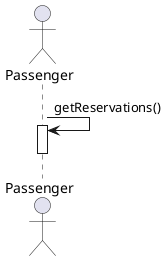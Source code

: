 @startuml ViewReservations
Actor Passenger

Passenger -> Passenger: getReservations()
activate Passenger
deactivate

@enduml
